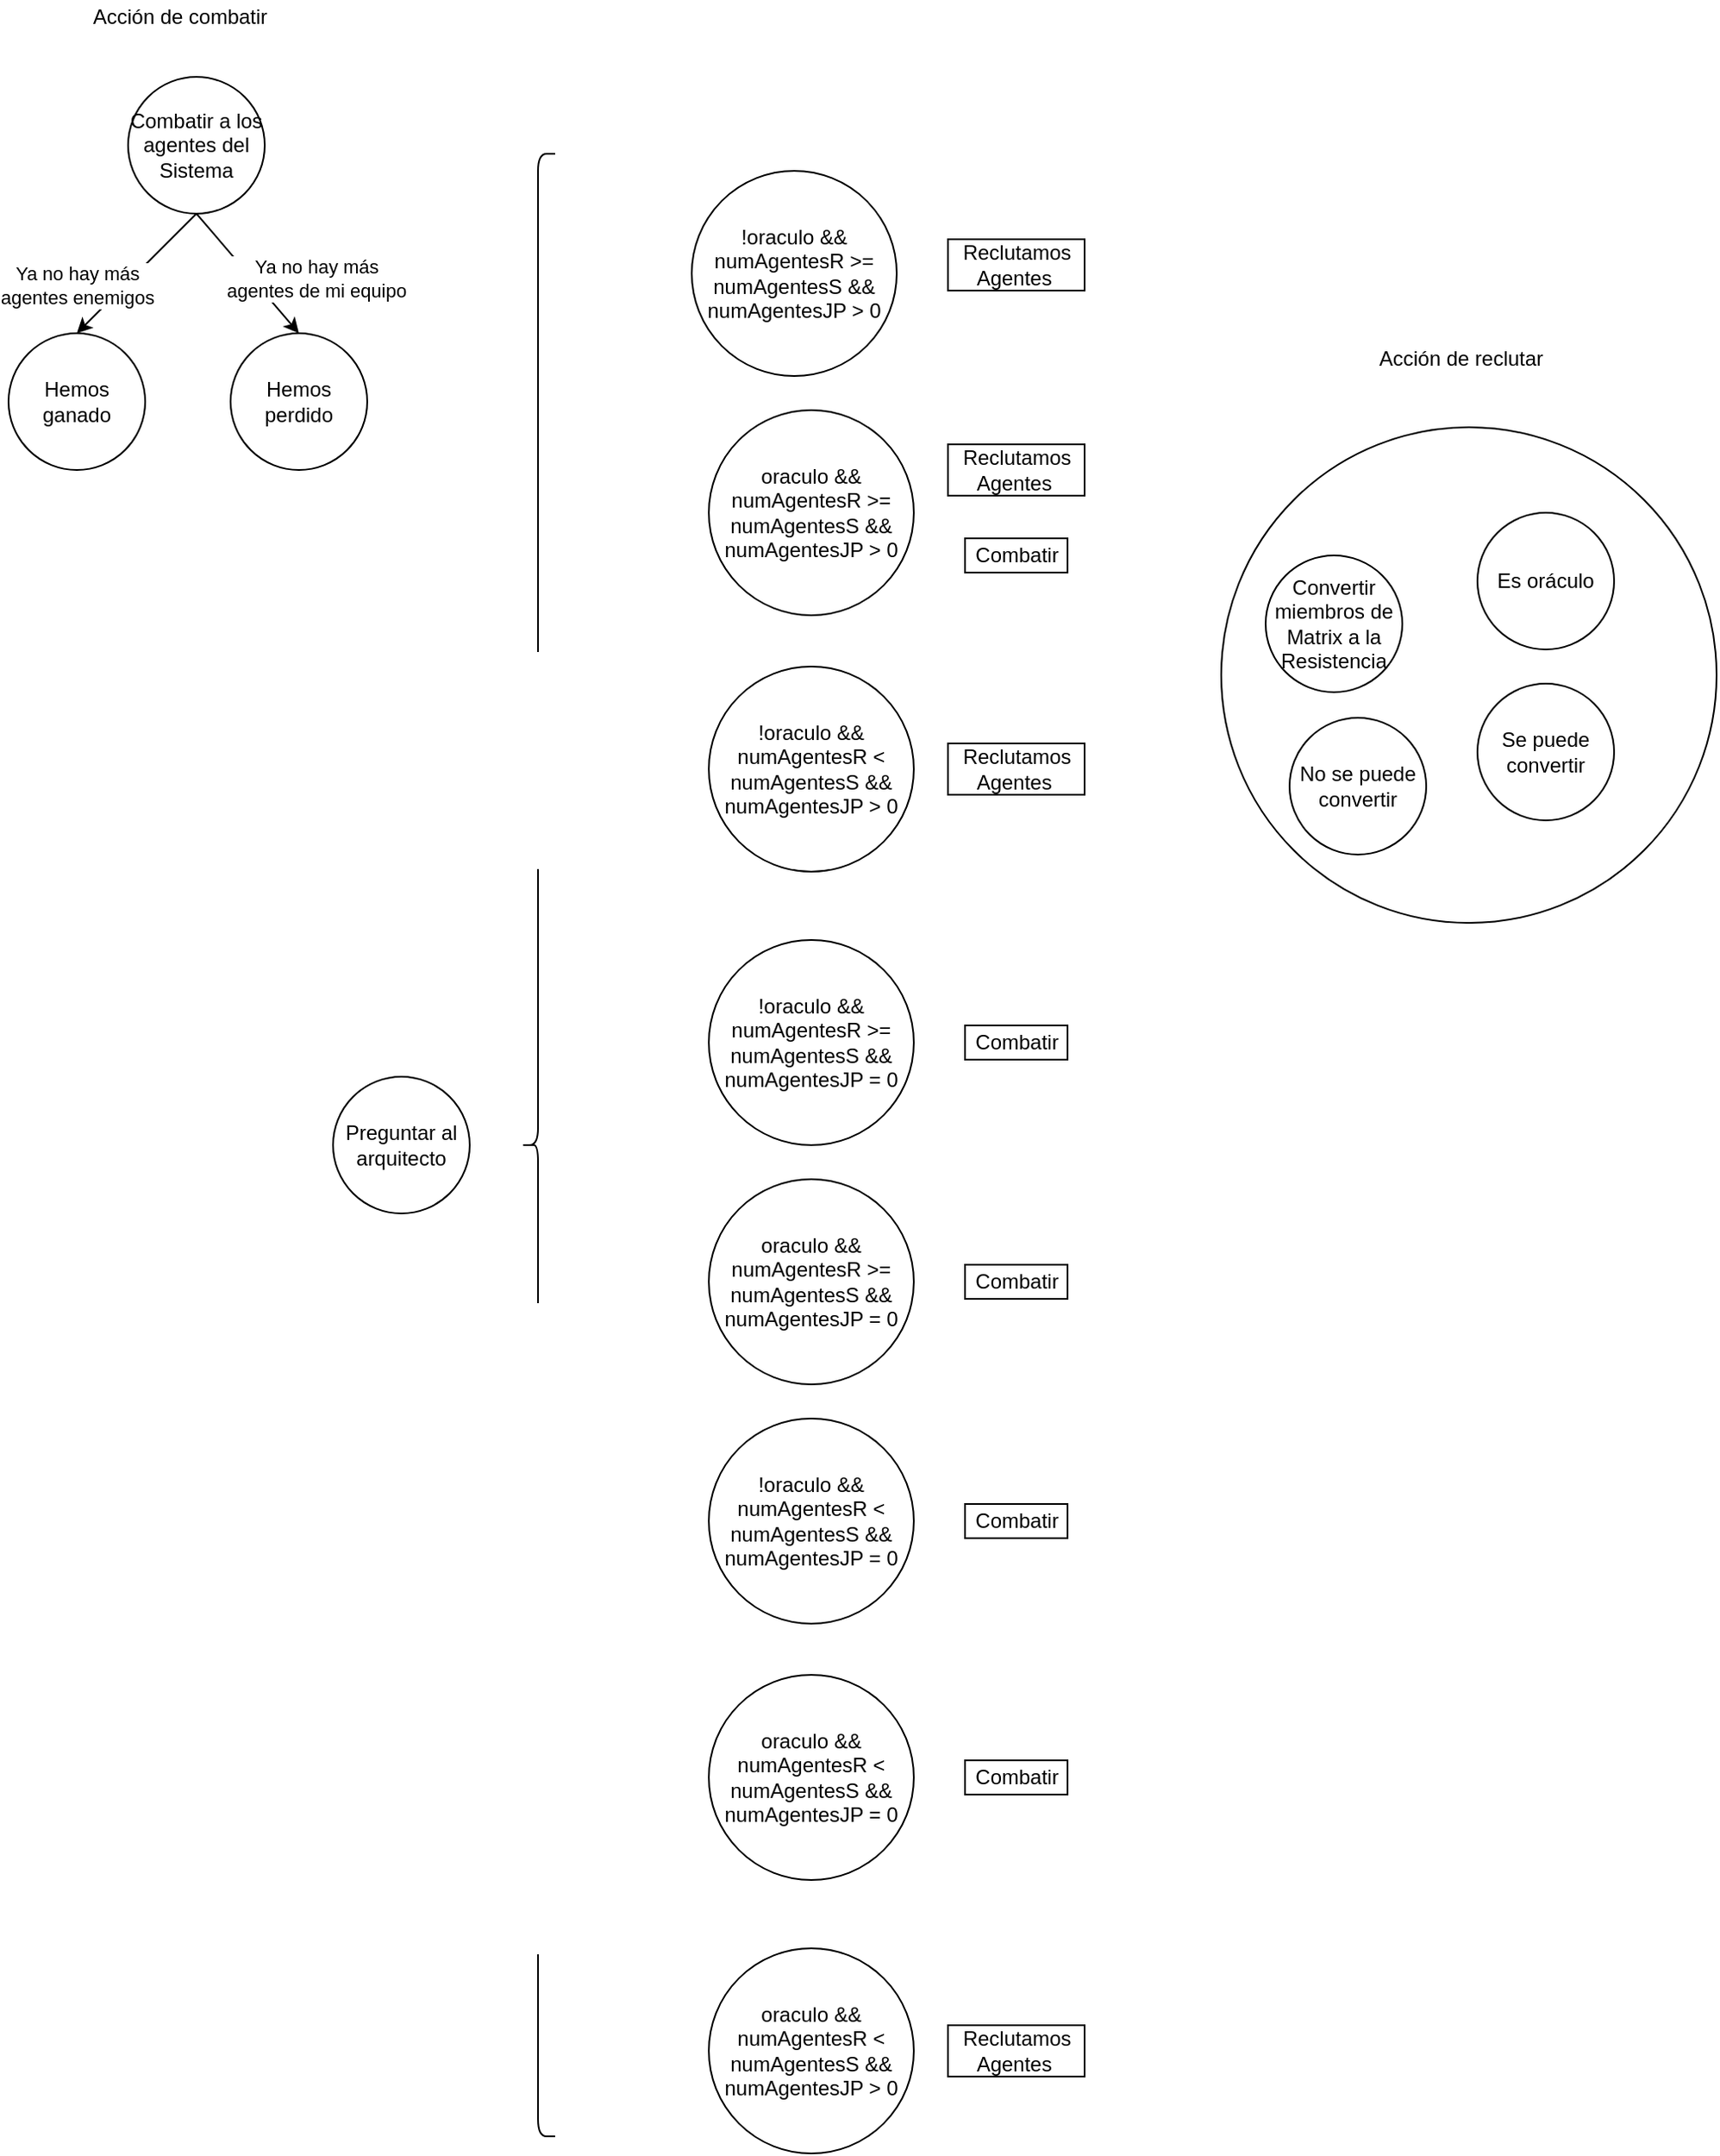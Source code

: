 <mxfile version="13.9.5" type="device"><diagram id="UWQEkNHUrgjD0VVGPX-D" name="Página-1"><mxGraphModel dx="2178" dy="960" grid="1" gridSize="10" guides="1" tooltips="1" connect="1" arrows="1" fold="1" page="1" pageScale="1" pageWidth="827" pageHeight="1169" math="0" shadow="0"><root><mxCell id="0"/><mxCell id="1" parent="0"/><mxCell id="u-8BQo2Pnum4duTSL0PW-1" value="" style="ellipse;whiteSpace=wrap;html=1;strokeColor=#000000;" vertex="1" parent="1"><mxGeometry x="700" y="270" width="290" height="290" as="geometry"/></mxCell><mxCell id="gHr9eBTSKHVhjvrInnau-2" value="Es oráculo" style="ellipse;whiteSpace=wrap;html=1;aspect=fixed;" parent="1" vertex="1"><mxGeometry x="850" y="320" width="80" height="80" as="geometry"/></mxCell><mxCell id="gHr9eBTSKHVhjvrInnau-7" value="Convertir miembros de Matrix a la Resistencia" style="ellipse;whiteSpace=wrap;html=1;aspect=fixed;strokeColor=#000000;" parent="1" vertex="1"><mxGeometry x="726" y="345" width="80" height="80" as="geometry"/></mxCell><mxCell id="gHr9eBTSKHVhjvrInnau-10" value="Combatir a los agentes del Sistema" style="ellipse;whiteSpace=wrap;html=1;aspect=fixed;strokeColor=#000000;" parent="1" vertex="1"><mxGeometry x="60" y="65" width="80" height="80" as="geometry"/></mxCell><mxCell id="gHr9eBTSKHVhjvrInnau-25" value="Hemos ganado" style="ellipse;whiteSpace=wrap;html=1;aspect=fixed;strokeColor=#000000;" parent="1" vertex="1"><mxGeometry x="-10" y="215" width="80" height="80" as="geometry"/></mxCell><mxCell id="gHr9eBTSKHVhjvrInnau-26" value="Hemos perdido" style="ellipse;whiteSpace=wrap;html=1;aspect=fixed;strokeColor=#000000;" parent="1" vertex="1"><mxGeometry x="120" y="215" width="80" height="80" as="geometry"/></mxCell><mxCell id="gHr9eBTSKHVhjvrInnau-27" value="" style="endArrow=classic;html=1;entryX=0.5;entryY=0;entryDx=0;entryDy=0;exitX=0.5;exitY=1;exitDx=0;exitDy=0;" parent="1" source="gHr9eBTSKHVhjvrInnau-10" target="gHr9eBTSKHVhjvrInnau-25" edge="1"><mxGeometry width="50" height="50" relative="1" as="geometry"><mxPoint x="-40" y="195" as="sourcePoint"/><mxPoint x="10" y="145" as="targetPoint"/></mxGeometry></mxCell><mxCell id="gHr9eBTSKHVhjvrInnau-30" value="Ya no hay más&lt;br&gt;agentes enemigos" style="edgeLabel;html=1;align=center;verticalAlign=middle;resizable=0;points=[];" parent="gHr9eBTSKHVhjvrInnau-27" vertex="1" connectable="0"><mxGeometry x="0.2" relative="1" as="geometry"><mxPoint x="-28.28" as="offset"/></mxGeometry></mxCell><mxCell id="gHr9eBTSKHVhjvrInnau-28" value="" style="endArrow=classic;html=1;exitX=0.5;exitY=1;exitDx=0;exitDy=0;entryX=0.5;entryY=0;entryDx=0;entryDy=0;" parent="1" source="gHr9eBTSKHVhjvrInnau-10" target="gHr9eBTSKHVhjvrInnau-26" edge="1"><mxGeometry width="50" height="50" relative="1" as="geometry"><mxPoint x="150" y="185" as="sourcePoint"/><mxPoint x="200" y="135" as="targetPoint"/></mxGeometry></mxCell><mxCell id="gHr9eBTSKHVhjvrInnau-29" value="Ya no hay más&lt;br&gt;agentes de mi equipo" style="edgeLabel;html=1;align=center;verticalAlign=middle;resizable=0;points=[];" parent="gHr9eBTSKHVhjvrInnau-28" vertex="1" connectable="0"><mxGeometry x="0.064" y="-1" relative="1" as="geometry"><mxPoint x="38.87" as="offset"/></mxGeometry></mxCell><mxCell id="u-8BQo2Pnum4duTSL0PW-2" value="Se puede convertir" style="ellipse;whiteSpace=wrap;html=1;aspect=fixed;strokeColor=#000000;" vertex="1" parent="1"><mxGeometry x="850" y="420" width="80" height="80" as="geometry"/></mxCell><mxCell id="u-8BQo2Pnum4duTSL0PW-3" value="No se puede convertir" style="ellipse;whiteSpace=wrap;html=1;aspect=fixed;strokeColor=#000000;" vertex="1" parent="1"><mxGeometry x="740" y="440" width="80" height="80" as="geometry"/></mxCell><mxCell id="u-8BQo2Pnum4duTSL0PW-4" value="!oraculo &amp;amp;&amp;amp; numAgentesR &amp;gt;= numAgentesS &amp;amp;&amp;amp;&lt;br&gt;numAgentesJP &amp;gt; 0" style="ellipse;whiteSpace=wrap;html=1;aspect=fixed;strokeColor=#000000;" vertex="1" parent="1"><mxGeometry x="390" y="120" width="120" height="120" as="geometry"/></mxCell><mxCell id="u-8BQo2Pnum4duTSL0PW-5" value="Reclutamos&lt;br&gt;Agentes&amp;nbsp;" style="text;html=1;align=center;verticalAlign=middle;resizable=0;points=[];autosize=1;strokeColor=#000000;" vertex="1" parent="1"><mxGeometry x="540" y="160" width="80" height="30" as="geometry"/></mxCell><mxCell id="u-8BQo2Pnum4duTSL0PW-7" value="oraculo &amp;amp;&amp;amp; numAgentesR &amp;gt;= numAgentesS &amp;amp;&amp;amp;&lt;br&gt;numAgentesJP &amp;gt; 0" style="ellipse;whiteSpace=wrap;html=1;aspect=fixed;strokeColor=#000000;" vertex="1" parent="1"><mxGeometry x="400" y="260" width="120" height="120" as="geometry"/></mxCell><mxCell id="u-8BQo2Pnum4duTSL0PW-8" value="Reclutamos&lt;br&gt;Agentes&amp;nbsp;" style="text;html=1;align=center;verticalAlign=middle;resizable=0;points=[];autosize=1;strokeColor=#000000;" vertex="1" parent="1"><mxGeometry x="540" y="280" width="80" height="30" as="geometry"/></mxCell><mxCell id="u-8BQo2Pnum4duTSL0PW-9" value="!oraculo &amp;amp;&amp;amp; numAgentesR &amp;lt; numAgentesS &amp;amp;&amp;amp;&lt;br&gt;numAgentesJP &amp;gt; 0" style="ellipse;whiteSpace=wrap;html=1;aspect=fixed;strokeColor=#000000;" vertex="1" parent="1"><mxGeometry x="400" y="410" width="120" height="120" as="geometry"/></mxCell><mxCell id="u-8BQo2Pnum4duTSL0PW-10" value="Reclutamos&lt;br&gt;Agentes&amp;nbsp;" style="text;html=1;align=center;verticalAlign=middle;resizable=0;points=[];autosize=1;strokeColor=#000000;" vertex="1" parent="1"><mxGeometry x="540" y="455" width="80" height="30" as="geometry"/></mxCell><mxCell id="u-8BQo2Pnum4duTSL0PW-11" value="Combatir" style="text;html=1;align=center;verticalAlign=middle;resizable=0;points=[];autosize=1;strokeColor=#000000;" vertex="1" parent="1"><mxGeometry x="550" y="335" width="60" height="20" as="geometry"/></mxCell><mxCell id="u-8BQo2Pnum4duTSL0PW-12" value="!oraculo &amp;amp;&amp;amp; numAgentesR &amp;gt;= numAgentesS &amp;amp;&amp;amp;&lt;br&gt;numAgentesJP = 0" style="ellipse;whiteSpace=wrap;html=1;aspect=fixed;strokeColor=#000000;" vertex="1" parent="1"><mxGeometry x="400" y="570" width="120" height="120" as="geometry"/></mxCell><mxCell id="u-8BQo2Pnum4duTSL0PW-13" value="Combatir" style="text;html=1;align=center;verticalAlign=middle;resizable=0;points=[];autosize=1;strokeColor=#000000;" vertex="1" parent="1"><mxGeometry x="550" y="620" width="60" height="20" as="geometry"/></mxCell><mxCell id="u-8BQo2Pnum4duTSL0PW-14" value="oraculo &amp;amp;&amp;amp; numAgentesR &amp;gt;= numAgentesS &amp;amp;&amp;amp;&lt;br&gt;numAgentesJP = 0" style="ellipse;whiteSpace=wrap;html=1;aspect=fixed;strokeColor=#000000;" vertex="1" parent="1"><mxGeometry x="400" y="710" width="120" height="120" as="geometry"/></mxCell><mxCell id="u-8BQo2Pnum4duTSL0PW-15" value="Combatir" style="text;html=1;align=center;verticalAlign=middle;resizable=0;points=[];autosize=1;strokeColor=#000000;" vertex="1" parent="1"><mxGeometry x="550" y="760" width="60" height="20" as="geometry"/></mxCell><mxCell id="u-8BQo2Pnum4duTSL0PW-18" value="!oraculo &amp;amp;&amp;amp; numAgentesR &amp;lt; numAgentesS &amp;amp;&amp;amp;&lt;br&gt;numAgentesJP = 0" style="ellipse;whiteSpace=wrap;html=1;aspect=fixed;strokeColor=#000000;" vertex="1" parent="1"><mxGeometry x="400" y="850" width="120" height="120" as="geometry"/></mxCell><mxCell id="u-8BQo2Pnum4duTSL0PW-19" value="Combatir" style="text;html=1;align=center;verticalAlign=middle;resizable=0;points=[];autosize=1;strokeColor=#000000;" vertex="1" parent="1"><mxGeometry x="550" y="900" width="60" height="20" as="geometry"/></mxCell><mxCell id="u-8BQo2Pnum4duTSL0PW-20" value="oraculo &amp;amp;&amp;amp; numAgentesR &amp;lt; numAgentesS &amp;amp;&amp;amp;&lt;br&gt;numAgentesJP = 0" style="ellipse;whiteSpace=wrap;html=1;aspect=fixed;strokeColor=#000000;" vertex="1" parent="1"><mxGeometry x="400" y="1000" width="120" height="120" as="geometry"/></mxCell><mxCell id="u-8BQo2Pnum4duTSL0PW-21" value="Combatir" style="text;html=1;align=center;verticalAlign=middle;resizable=0;points=[];autosize=1;strokeColor=#000000;" vertex="1" parent="1"><mxGeometry x="550" y="1050" width="60" height="20" as="geometry"/></mxCell><mxCell id="u-8BQo2Pnum4duTSL0PW-22" value="oraculo &amp;amp;&amp;amp; numAgentesR &amp;lt; numAgentesS &amp;amp;&amp;amp;&lt;br&gt;numAgentesJP &amp;gt; 0" style="ellipse;whiteSpace=wrap;html=1;aspect=fixed;strokeColor=#000000;" vertex="1" parent="1"><mxGeometry x="400" y="1160" width="120" height="120" as="geometry"/></mxCell><mxCell id="u-8BQo2Pnum4duTSL0PW-23" value="Reclutamos&lt;br&gt;Agentes&amp;nbsp;" style="text;html=1;align=center;verticalAlign=middle;resizable=0;points=[];autosize=1;strokeColor=#000000;" vertex="1" parent="1"><mxGeometry x="540" y="1205" width="80" height="30" as="geometry"/></mxCell><mxCell id="u-8BQo2Pnum4duTSL0PW-24" value="Acción de combatir" style="text;html=1;align=center;verticalAlign=middle;resizable=0;points=[];autosize=1;" vertex="1" parent="1"><mxGeometry x="30" y="20" width="120" height="20" as="geometry"/></mxCell><mxCell id="u-8BQo2Pnum4duTSL0PW-25" value="Acción de reclutar" style="text;html=1;align=center;verticalAlign=middle;resizable=0;points=[];autosize=1;" vertex="1" parent="1"><mxGeometry x="785" y="220" width="110" height="20" as="geometry"/></mxCell><mxCell id="u-8BQo2Pnum4duTSL0PW-26" value="Preguntar al arquitecto" style="ellipse;whiteSpace=wrap;html=1;aspect=fixed;strokeColor=#000000;" vertex="1" parent="1"><mxGeometry x="180" y="650" width="80" height="80" as="geometry"/></mxCell><mxCell id="u-8BQo2Pnum4duTSL0PW-27" value="" style="shape=curlyBracket;whiteSpace=wrap;html=1;rounded=1;strokeColor=#000000;" vertex="1" parent="1"><mxGeometry x="290" y="110" width="20" height="1160" as="geometry"/></mxCell></root></mxGraphModel></diagram></mxfile>
